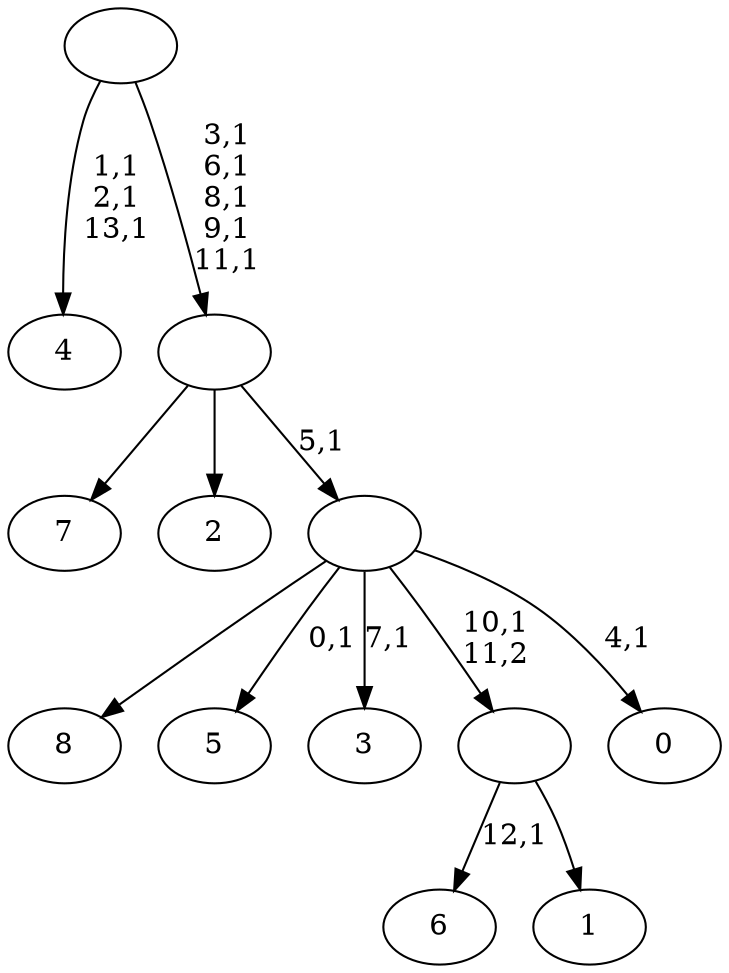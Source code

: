 digraph T {
	23 [label="8"]
	22 [label="7"]
	21 [label="6"]
	19 [label="5"]
	17 [label="4"]
	13 [label="3"]
	11 [label="2"]
	10 [label="1"]
	9 [label=""]
	8 [label="0"]
	6 [label=""]
	5 [label=""]
	0 [label=""]
	9 -> 21 [label="12,1"]
	9 -> 10 [label=""]
	6 -> 8 [label="4,1"]
	6 -> 13 [label="7,1"]
	6 -> 19 [label="0,1"]
	6 -> 23 [label=""]
	6 -> 9 [label="10,1\n11,2"]
	5 -> 22 [label=""]
	5 -> 11 [label=""]
	5 -> 6 [label="5,1"]
	0 -> 5 [label="3,1\n6,1\n8,1\n9,1\n11,1"]
	0 -> 17 [label="1,1\n2,1\n13,1"]
}
